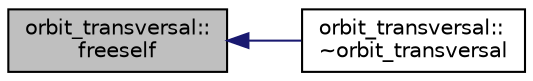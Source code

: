 digraph "orbit_transversal::freeself"
{
  edge [fontname="Helvetica",fontsize="10",labelfontname="Helvetica",labelfontsize="10"];
  node [fontname="Helvetica",fontsize="10",shape=record];
  rankdir="LR";
  Node9 [label="orbit_transversal::\lfreeself",height=0.2,width=0.4,color="black", fillcolor="grey75", style="filled", fontcolor="black"];
  Node9 -> Node10 [dir="back",color="midnightblue",fontsize="10",style="solid",fontname="Helvetica"];
  Node10 [label="orbit_transversal::\l~orbit_transversal",height=0.2,width=0.4,color="black", fillcolor="white", style="filled",URL="$de/d2d/classorbit__transversal.html#a7d5af0a1fa3a7697c76474f2e047c5d7"];
}
